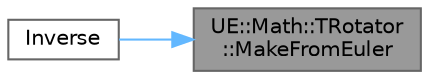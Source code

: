 digraph "UE::Math::TRotator::MakeFromEuler"
{
 // INTERACTIVE_SVG=YES
 // LATEX_PDF_SIZE
  bgcolor="transparent";
  edge [fontname=Helvetica,fontsize=10,labelfontname=Helvetica,labelfontsize=10];
  node [fontname=Helvetica,fontsize=10,shape=box,height=0.2,width=0.4];
  rankdir="RL";
  Node1 [id="Node000001",label="UE::Math::TRotator\l::MakeFromEuler",height=0.2,width=0.4,color="gray40", fillcolor="grey60", style="filled", fontcolor="black",tooltip="Convert a vector of floating-point Euler angles (in degrees) into a Rotator."];
  Node1 -> Node2 [id="edge1_Node000001_Node000002",dir="back",color="steelblue1",style="solid",tooltip=" "];
  Node2 [id="Node000002",label="Inverse",height=0.2,width=0.4,color="grey40", fillcolor="white", style="filled",URL="$d5/d9a/TransformCalculus3D_8h.html#a03fbed452f1cdd7bb94a21e73e30b85d",tooltip="Inverts a transform from space A to space B so it transforms from space B to space A."];
}
